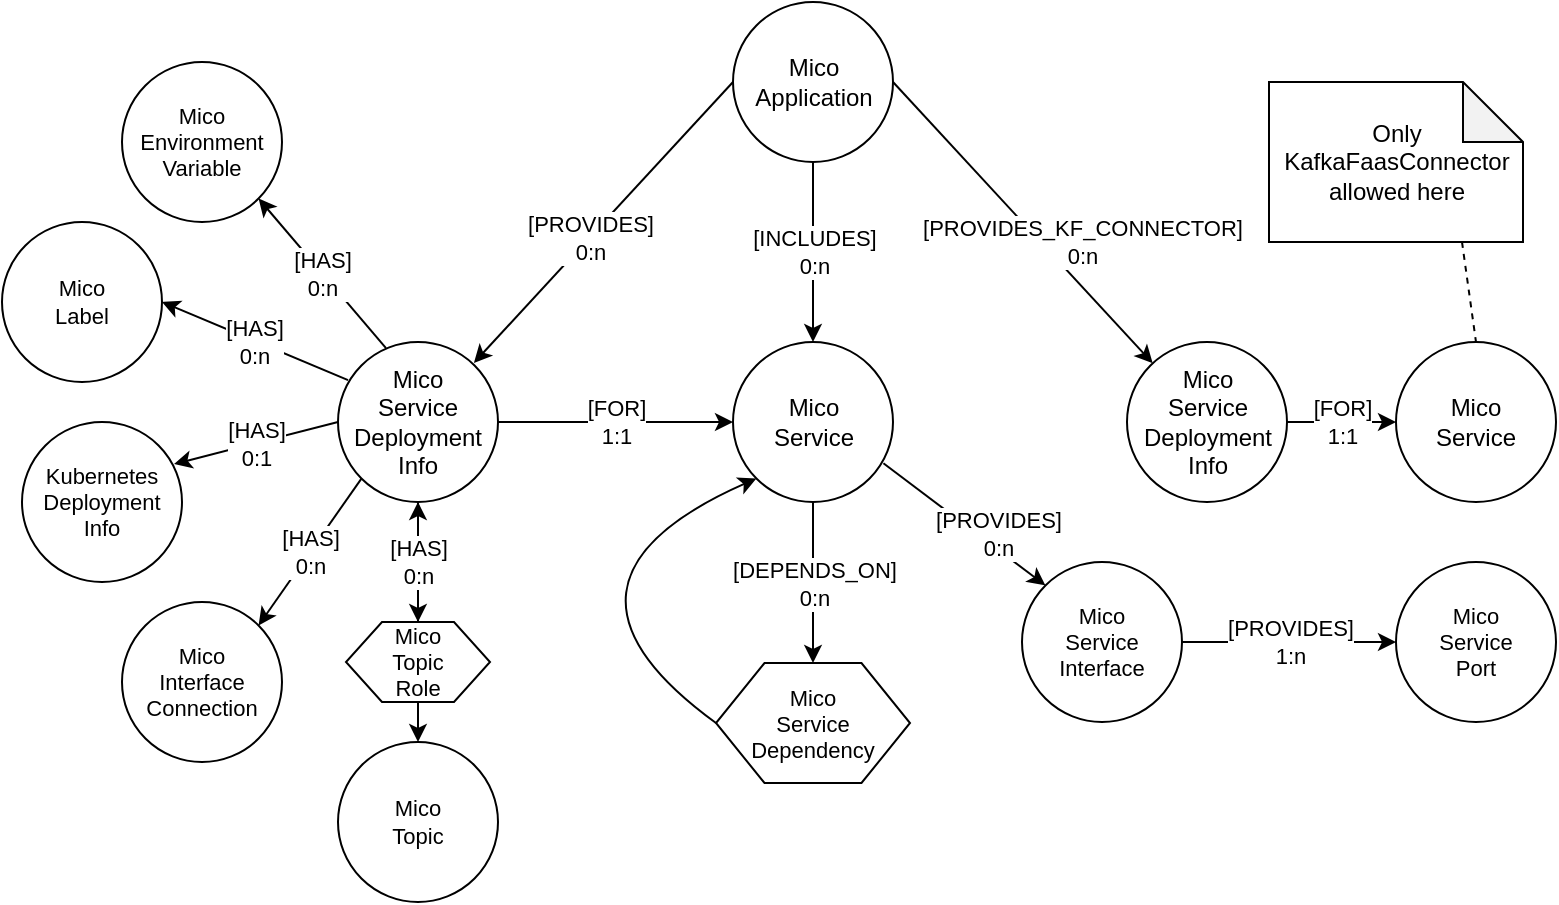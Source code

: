<mxfile pages="1" version="11.2.3" type="device"><diagram id="mZoN9dao9msM_OIEfdIq" name="Page-1"><mxGraphModel dx="782" dy="435" grid="1" gridSize="10" guides="1" tooltips="1" connect="1" arrows="1" fold="1" page="1" pageScale="1" pageWidth="827" pageHeight="1169" math="0" shadow="0"><root><mxCell id="0"/><mxCell id="1" parent="0"/><mxCell id="yld8ct5cMEyIErXaIzqg-48" value="[PROVIDES]&lt;br&gt;0:n&lt;br&gt;" style="endArrow=classic;html=1;fontSize=11;exitX=0.94;exitY=0.758;exitDx=0;exitDy=0;entryX=0;entryY=0;entryDx=0;entryDy=0;exitPerimeter=0;" parent="1" source="yld8ct5cMEyIErXaIzqg-9" target="yld8ct5cMEyIErXaIzqg-47" edge="1"><mxGeometry x="0.32" y="6" width="50" height="50" relative="1" as="geometry"><mxPoint x="522.5" y="420" as="sourcePoint"/><mxPoint x="578.5" y="220" as="targetPoint"/><mxPoint as="offset"/></mxGeometry></mxCell><mxCell id="yld8ct5cMEyIErXaIzqg-21" value="[PROVIDES]&lt;br&gt;0:n&lt;br&gt;" style="rounded=0;orthogonalLoop=1;jettySize=auto;html=1;fontSize=11;exitX=0;exitY=0.5;exitDx=0;exitDy=0;" parent="1" source="yld8ct5cMEyIErXaIzqg-2" edge="1"><mxGeometry x="0.099" y="-1" relative="1" as="geometry"><mxPoint y="1" as="offset"/><mxPoint x="387.009" y="139.521" as="sourcePoint"/><mxPoint x="285.95" y="250.442" as="targetPoint"/></mxGeometry></mxCell><mxCell id="yld8ct5cMEyIErXaIzqg-2" value="Mico&lt;br&gt;Application" style="ellipse;whiteSpace=wrap;html=1;aspect=fixed;" parent="1" vertex="1"><mxGeometry x="415.5" y="70" width="80" height="80" as="geometry"/></mxCell><mxCell id="yld8ct5cMEyIErXaIzqg-20" value="Mico&lt;br&gt;Service&lt;br&gt;Deployment&lt;br&gt;Info&lt;br&gt;" style="ellipse;whiteSpace=wrap;html=1;aspect=fixed;" parent="1" vertex="1"><mxGeometry x="218" y="240" width="80" height="80" as="geometry"/></mxCell><mxCell id="yld8ct5cMEyIErXaIzqg-8" value="[INCLUDES]&lt;br&gt;0:n&lt;br&gt;" style="endArrow=classic;html=1;entryX=0.5;entryY=0;entryDx=0;entryDy=0;exitX=0.5;exitY=1;exitDx=0;exitDy=0;" parent="1" source="yld8ct5cMEyIErXaIzqg-2" target="yld8ct5cMEyIErXaIzqg-9" edge="1"><mxGeometry width="50" height="50" relative="1" as="geometry"><mxPoint x="392.5" y="100" as="sourcePoint"/><mxPoint x="222.5" y="175" as="targetPoint"/></mxGeometry></mxCell><mxCell id="yld8ct5cMEyIErXaIzqg-9" value="Mico&lt;br&gt;Service&lt;br&gt;" style="ellipse;whiteSpace=wrap;html=1;aspect=fixed;" parent="1" vertex="1"><mxGeometry x="415.5" y="240" width="80" height="80" as="geometry"/></mxCell><mxCell id="yld8ct5cMEyIErXaIzqg-24" value="[FOR]&lt;br&gt;1:1&lt;br&gt;" style="endArrow=classic;html=1;fontSize=11;entryX=0;entryY=0.5;entryDx=0;entryDy=0;exitX=1;exitY=0.5;exitDx=0;exitDy=0;" parent="1" source="yld8ct5cMEyIErXaIzqg-20" target="yld8ct5cMEyIErXaIzqg-9" edge="1"><mxGeometry width="50" height="50" relative="1" as="geometry"><mxPoint x="210" y="450" as="sourcePoint"/><mxPoint x="260" y="400" as="targetPoint"/></mxGeometry></mxCell><mxCell id="yld8ct5cMEyIErXaIzqg-27" value="Mico&lt;br&gt;Environment&lt;br&gt;Variable&lt;br&gt;" style="ellipse;whiteSpace=wrap;html=1;aspect=fixed;fontSize=11;" parent="1" vertex="1"><mxGeometry x="110" y="100" width="80" height="80" as="geometry"/></mxCell><mxCell id="yld8ct5cMEyIErXaIzqg-29" value="[HAS]&lt;br&gt;0:n&lt;br&gt;" style="endArrow=classic;html=1;fontSize=11;exitX=0.3;exitY=0.038;exitDx=0;exitDy=0;entryX=1;entryY=1;entryDx=0;entryDy=0;exitPerimeter=0;" parent="1" source="yld8ct5cMEyIErXaIzqg-20" target="yld8ct5cMEyIErXaIzqg-27" edge="1"><mxGeometry width="50" height="50" relative="1" as="geometry"><mxPoint x="150" y="430" as="sourcePoint"/><mxPoint x="200" y="380" as="targetPoint"/></mxGeometry></mxCell><mxCell id="yld8ct5cMEyIErXaIzqg-31" value="Mico&lt;br&gt;Label&lt;br&gt;" style="ellipse;whiteSpace=wrap;html=1;aspect=fixed;fontSize=11;" parent="1" vertex="1"><mxGeometry x="50" y="180" width="80" height="80" as="geometry"/></mxCell><mxCell id="yld8ct5cMEyIErXaIzqg-32" value="[HAS]&lt;br&gt;0:n&lt;br&gt;" style="endArrow=classic;html=1;fontSize=11;exitX=0.063;exitY=0.238;exitDx=0;exitDy=0;entryX=1;entryY=0.5;entryDx=0;entryDy=0;exitPerimeter=0;" parent="1" source="yld8ct5cMEyIErXaIzqg-20" target="yld8ct5cMEyIErXaIzqg-31" edge="1"><mxGeometry width="50" height="50" relative="1" as="geometry"><mxPoint x="190" y="430" as="sourcePoint"/><mxPoint x="190" y="530" as="targetPoint"/></mxGeometry></mxCell><mxCell id="yld8ct5cMEyIErXaIzqg-33" value="Mico&lt;br&gt;Topic&lt;br&gt;" style="ellipse;whiteSpace=wrap;html=1;aspect=fixed;fontSize=11;" parent="1" vertex="1"><mxGeometry x="218" y="440" width="80" height="80" as="geometry"/></mxCell><mxCell id="yld8ct5cMEyIErXaIzqg-34" value="" style="endArrow=classic;html=1;fontSize=11;exitX=0.5;exitY=1;exitDx=0;exitDy=0;entryX=0.5;entryY=0;entryDx=0;entryDy=0;" parent="1" source="yld8ct5cMEyIErXaIzqg-43" target="yld8ct5cMEyIErXaIzqg-33" edge="1"><mxGeometry width="50" height="50" relative="1" as="geometry"><mxPoint x="230" y="580" as="sourcePoint"/><mxPoint x="230" y="680" as="targetPoint"/></mxGeometry></mxCell><mxCell id="jaiyvjEqRWDVoZmZ5MSv-4" value="" style="edgeStyle=orthogonalEdgeStyle;rounded=0;orthogonalLoop=1;jettySize=auto;html=1;" parent="1" source="yld8ct5cMEyIErXaIzqg-43" target="yld8ct5cMEyIErXaIzqg-20" edge="1"><mxGeometry relative="1" as="geometry"/></mxCell><mxCell id="yld8ct5cMEyIErXaIzqg-43" value="Mico&lt;br&gt;Topic&lt;br&gt;Role&lt;br&gt;" style="shape=hexagon;perimeter=hexagonPerimeter2;whiteSpace=wrap;html=1;fontSize=11;rounded=0;shadow=0;comic=0;gradientColor=none;" parent="1" vertex="1"><mxGeometry x="222" y="380" width="72" height="40" as="geometry"/></mxCell><mxCell id="yld8ct5cMEyIErXaIzqg-44" value="[HAS]&lt;br&gt;0:n&lt;br&gt;" style="endArrow=classic;html=1;fontSize=11;exitX=0.5;exitY=1;exitDx=0;exitDy=0;entryX=0.5;entryY=0;entryDx=0;entryDy=0;" parent="1" source="yld8ct5cMEyIErXaIzqg-20" target="yld8ct5cMEyIErXaIzqg-43" edge="1"><mxGeometry width="50" height="50" relative="1" as="geometry"><mxPoint x="212" y="308" as="sourcePoint"/><mxPoint x="261" y="512" as="targetPoint"/></mxGeometry></mxCell><mxCell id="yld8ct5cMEyIErXaIzqg-47" value="Mico&lt;br&gt;Service&lt;br&gt;Interface&lt;br&gt;" style="ellipse;whiteSpace=wrap;html=1;aspect=fixed;rounded=0;shadow=0;comic=0;gradientColor=none;fontSize=11;" parent="1" vertex="1"><mxGeometry x="560" y="350" width="80" height="80" as="geometry"/></mxCell><mxCell id="yld8ct5cMEyIErXaIzqg-49" value="Mico&lt;br&gt;Service&lt;br&gt;Port" style="ellipse;whiteSpace=wrap;html=1;aspect=fixed;rounded=0;shadow=0;comic=0;gradientColor=none;fontSize=11;" parent="1" vertex="1"><mxGeometry x="747" y="350" width="80" height="80" as="geometry"/></mxCell><mxCell id="yld8ct5cMEyIErXaIzqg-50" value="[PROVIDES]&lt;br&gt;1:n&lt;br&gt;" style="endArrow=classic;html=1;fontSize=11;entryX=0;entryY=0.5;entryDx=0;entryDy=0;exitX=1;exitY=0.5;exitDx=0;exitDy=0;" parent="1" source="yld8ct5cMEyIErXaIzqg-47" target="yld8ct5cMEyIErXaIzqg-49" edge="1"><mxGeometry width="50" height="50" relative="1" as="geometry"><mxPoint x="572.5" y="380" as="sourcePoint"/><mxPoint x="622.5" y="330" as="targetPoint"/></mxGeometry></mxCell><mxCell id="yld8ct5cMEyIErXaIzqg-55" value="Kubernetes&lt;br&gt;Deployment&lt;br&gt;Info&lt;br&gt;" style="ellipse;whiteSpace=wrap;html=1;aspect=fixed;rounded=0;shadow=0;comic=0;gradientColor=none;fontSize=11;" parent="1" vertex="1"><mxGeometry x="60" y="280" width="80" height="80" as="geometry"/></mxCell><mxCell id="yld8ct5cMEyIErXaIzqg-58" value="Mico&lt;br&gt;Interface&lt;br&gt;Connection&lt;br&gt;" style="ellipse;whiteSpace=wrap;html=1;aspect=fixed;rounded=0;shadow=0;comic=0;gradientColor=none;fontSize=11;" parent="1" vertex="1"><mxGeometry x="110" y="370" width="80" height="80" as="geometry"/></mxCell><mxCell id="yld8ct5cMEyIErXaIzqg-59" value="[HAS]&lt;br&gt;0:1&lt;br&gt;" style="endArrow=classic;html=1;fontSize=11;entryX=0.95;entryY=0.263;entryDx=0;entryDy=0;entryPerimeter=0;exitX=0;exitY=0.5;exitDx=0;exitDy=0;" parent="1" source="yld8ct5cMEyIErXaIzqg-20" target="yld8ct5cMEyIErXaIzqg-55" edge="1"><mxGeometry width="50" height="50" relative="1" as="geometry"><mxPoint x="210" y="280" as="sourcePoint"/><mxPoint x="153" y="220" as="targetPoint"/></mxGeometry></mxCell><mxCell id="yld8ct5cMEyIErXaIzqg-60" value="[HAS]&lt;br&gt;0:n&lt;br&gt;" style="endArrow=classic;html=1;fontSize=11;exitX=0;exitY=1;exitDx=0;exitDy=0;entryX=1;entryY=0;entryDx=0;entryDy=0;" parent="1" source="yld8ct5cMEyIErXaIzqg-20" target="yld8ct5cMEyIErXaIzqg-58" edge="1"><mxGeometry width="50" height="50" relative="1" as="geometry"><mxPoint x="210" y="250" as="sourcePoint"/><mxPoint x="149" y="301" as="targetPoint"/></mxGeometry></mxCell><mxCell id="qDwrJkEUyZEJO0BhmKKX-7" value="Mico&lt;br&gt;Service&lt;br&gt;Deployment&lt;br&gt;Info" style="ellipse;whiteSpace=wrap;html=1;aspect=fixed;" parent="1" vertex="1"><mxGeometry x="612.5" y="240" width="80" height="80" as="geometry"/></mxCell><mxCell id="qDwrJkEUyZEJO0BhmKKX-8" value="[FOR]&lt;br&gt;1:1" style="endArrow=classic;html=1;fontSize=11;exitX=1;exitY=0.5;exitDx=0;exitDy=0;entryX=0;entryY=0.5;entryDx=0;entryDy=0;" parent="1" source="qDwrJkEUyZEJO0BhmKKX-7" target="qDwrJkEUyZEJO0BhmKKX-9" edge="1"><mxGeometry width="50" height="50" relative="1" as="geometry"><mxPoint x="395" y="195" as="sourcePoint"/><mxPoint x="740" y="305" as="targetPoint"/></mxGeometry></mxCell><mxCell id="qDwrJkEUyZEJO0BhmKKX-9" value="Mico&lt;br&gt;Service" style="ellipse;whiteSpace=wrap;html=1;aspect=fixed;" parent="1" vertex="1"><mxGeometry x="747" y="240" width="80" height="80" as="geometry"/></mxCell><mxCell id="qDwrJkEUyZEJO0BhmKKX-10" value="[PROVIDES_KF_CONNECTOR]&lt;br&gt;0:n" style="rounded=0;orthogonalLoop=1;jettySize=auto;html=1;fontSize=11;exitX=1;exitY=0.5;exitDx=0;exitDy=0;" parent="1" source="yld8ct5cMEyIErXaIzqg-2" target="qDwrJkEUyZEJO0BhmKKX-7" edge="1"><mxGeometry x="0.284" y="15" relative="1" as="geometry"><mxPoint as="offset"/><mxPoint x="427" y="82" as="sourcePoint"/><mxPoint x="258" y="240" as="targetPoint"/></mxGeometry></mxCell><mxCell id="qDwrJkEUyZEJO0BhmKKX-16" value="Only KafkaFaasConnector allowed here" style="shape=note;whiteSpace=wrap;html=1;backgroundOutline=1;darkOpacity=0.05;" parent="1" vertex="1"><mxGeometry x="683.5" y="110" width="127" height="80" as="geometry"/></mxCell><mxCell id="qDwrJkEUyZEJO0BhmKKX-19" value="" style="endArrow=none;dashed=1;html=1;entryX=0.5;entryY=0;entryDx=0;entryDy=0;" parent="1" target="qDwrJkEUyZEJO0BhmKKX-9" edge="1"><mxGeometry width="50" height="50" relative="1" as="geometry"><mxPoint x="780" y="190" as="sourcePoint"/><mxPoint x="763.5" y="310" as="targetPoint"/></mxGeometry></mxCell><mxCell id="qDwrJkEUyZEJO0BhmKKX-25" value="[DEPENDS_ON]&lt;br&gt;0:n&lt;br style=&quot;font-size: 11px&quot;&gt;" style="edgeStyle=orthogonalEdgeStyle;rounded=0;orthogonalLoop=1;jettySize=auto;html=1;fontSize=11;entryX=0.5;entryY=0;entryDx=0;entryDy=0;exitX=0.5;exitY=1;exitDx=0;exitDy=0;" parent="1" source="yld8ct5cMEyIErXaIzqg-9" target="qDwrJkEUyZEJO0BhmKKX-26" edge="1"><mxGeometry x="0.0" relative="1" as="geometry"><mxPoint x="435.5" y="340.5" as="sourcePoint"/><mxPoint x="435.5" y="370.5" as="targetPoint"/><mxPoint as="offset"/></mxGeometry></mxCell><mxCell id="qDwrJkEUyZEJO0BhmKKX-26" value="Mico&lt;br&gt;Service&lt;br&gt;Dependency&lt;br&gt;" style="shape=hexagon;perimeter=hexagonPerimeter2;whiteSpace=wrap;html=1;fontSize=11;" parent="1" vertex="1"><mxGeometry x="407" y="400.5" width="97" height="60" as="geometry"/></mxCell><mxCell id="qDwrJkEUyZEJO0BhmKKX-27" value="" style="curved=1;endArrow=classic;html=1;exitX=0;exitY=0.5;exitDx=0;exitDy=0;entryX=0;entryY=1;entryDx=0;entryDy=0;" parent="1" source="qDwrJkEUyZEJO0BhmKKX-26" target="yld8ct5cMEyIErXaIzqg-9" edge="1"><mxGeometry width="50" height="50" relative="1" as="geometry"><mxPoint x="570" y="470.5" as="sourcePoint"/><mxPoint x="470.7" y="319.86" as="targetPoint"/><Array as="points"><mxPoint x="310" y="360"/></Array></mxGeometry></mxCell></root></mxGraphModel></diagram></mxfile>